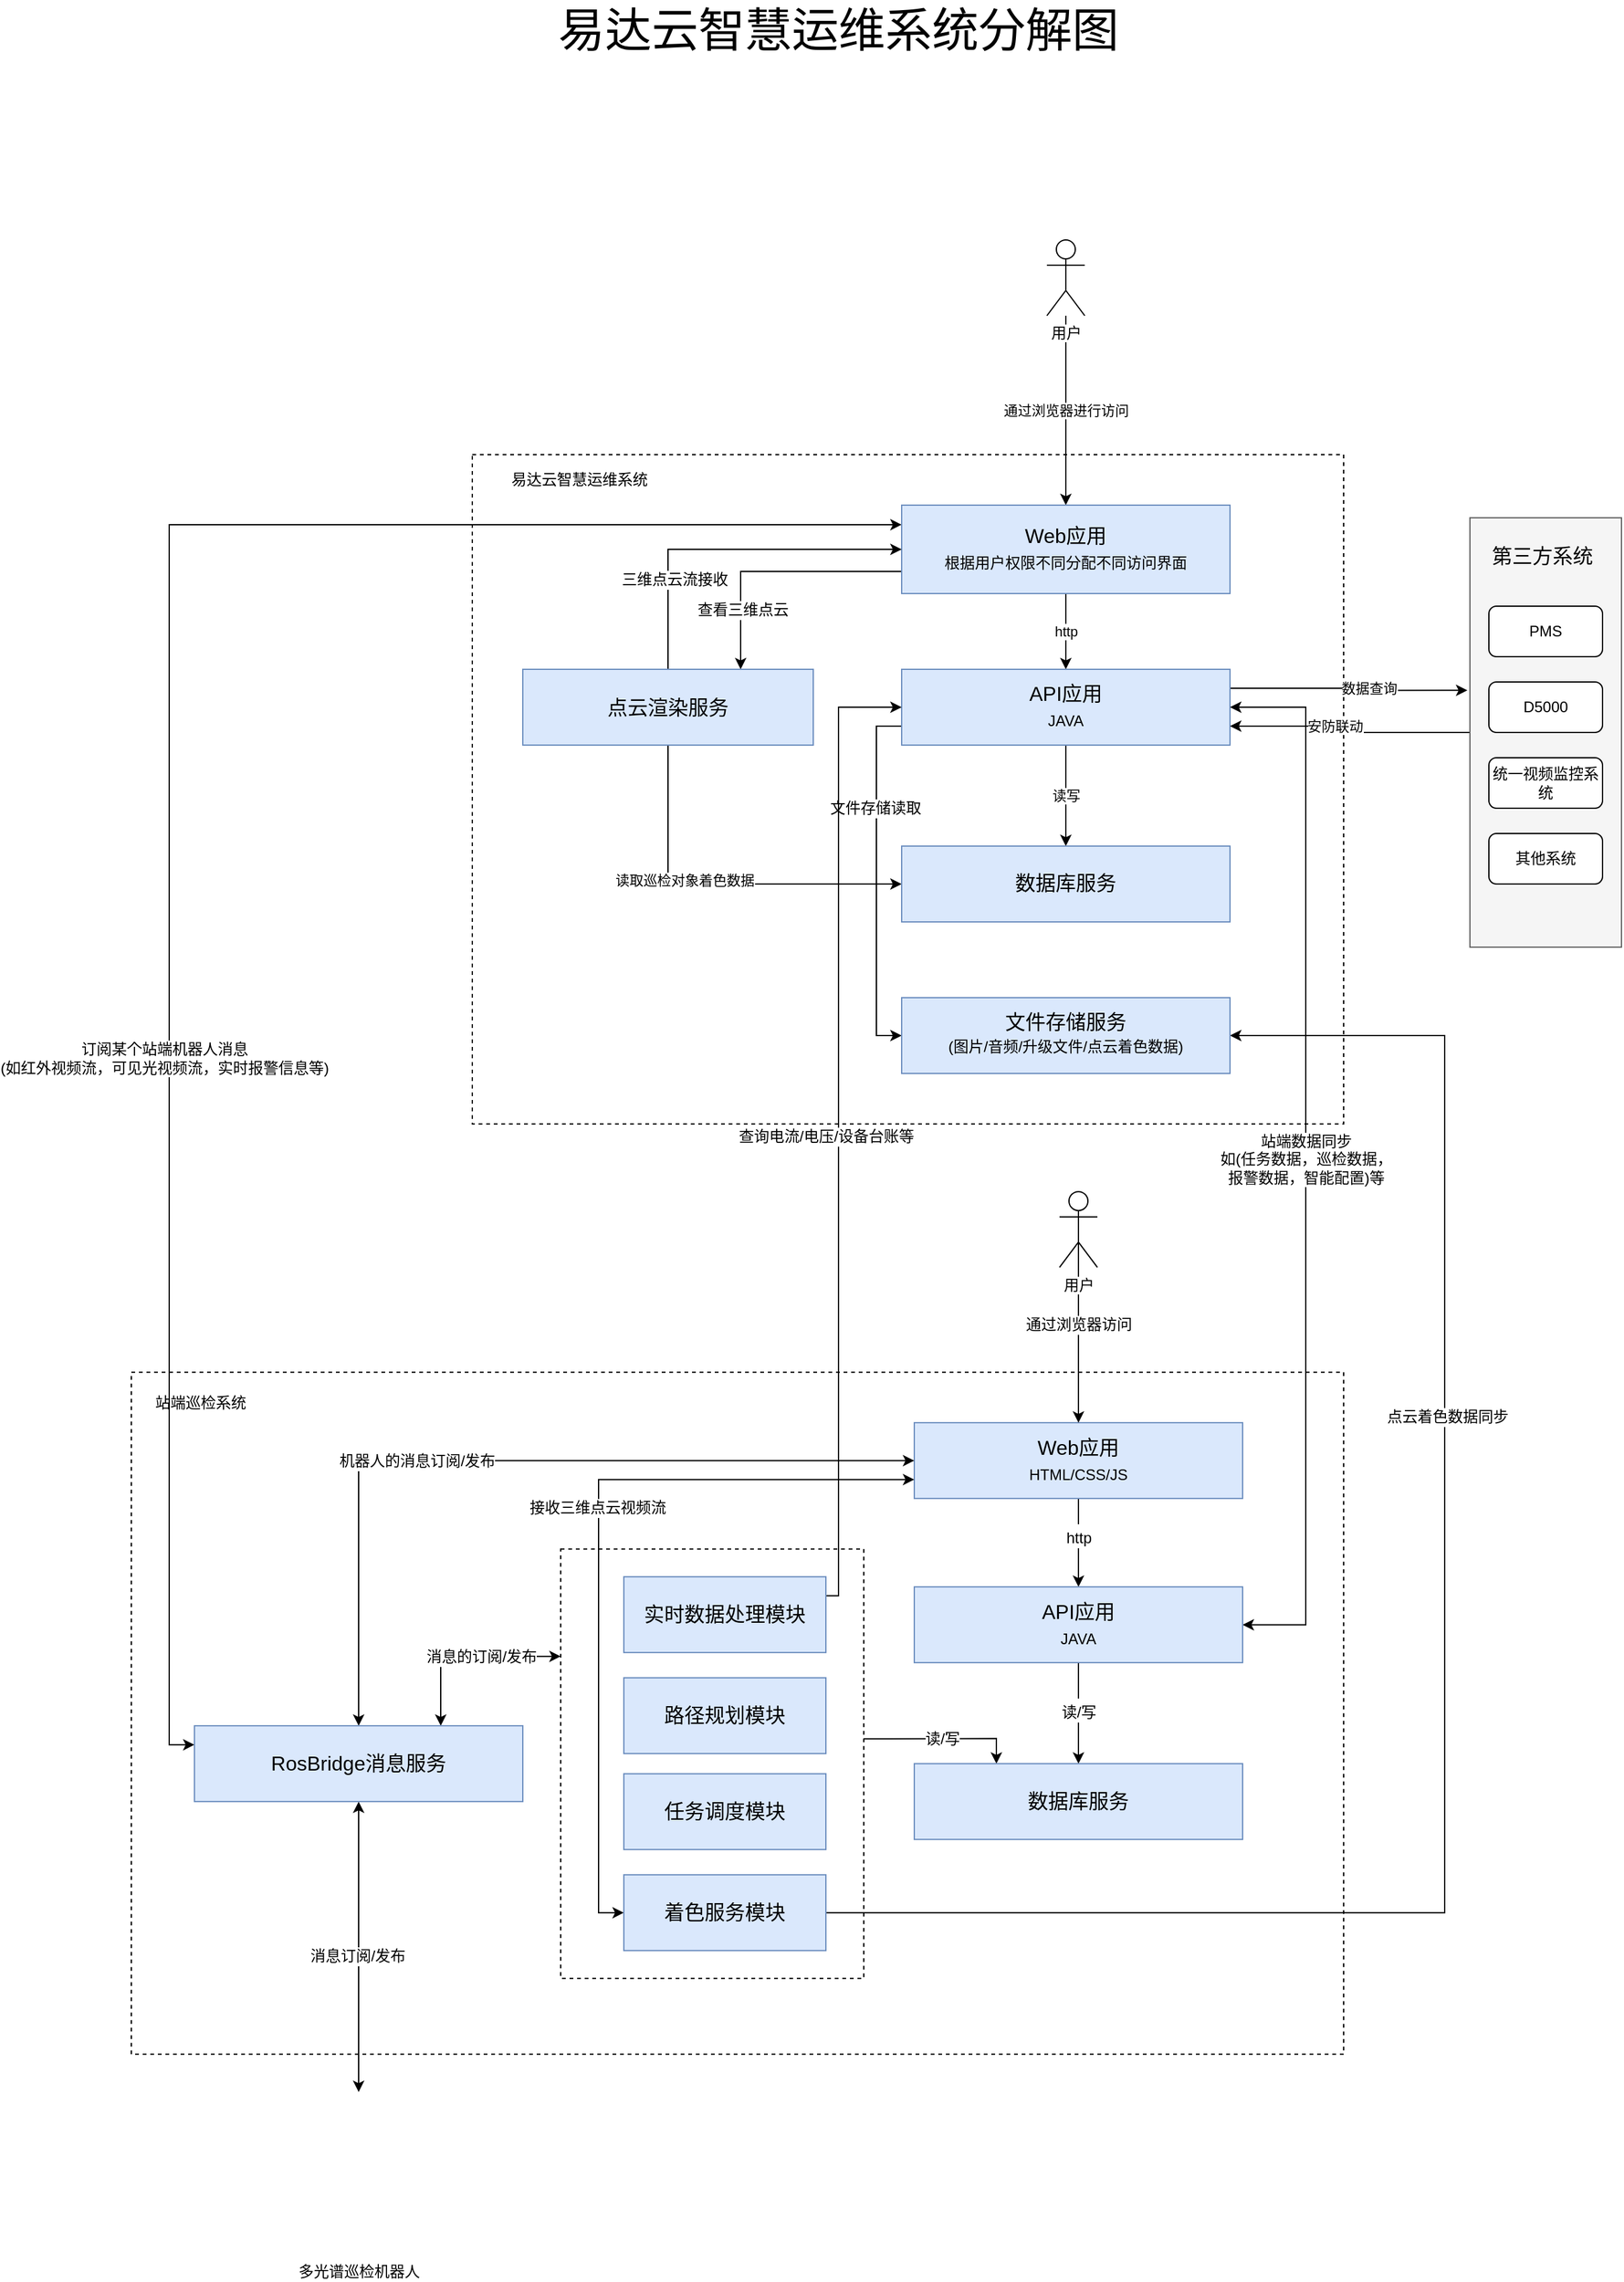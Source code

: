 <mxfile version="13.0.1" type="github">
  <diagram id="XJ8-2Lu72BTsMdCGSrW2" name="第 1 页">
    <mxGraphModel dx="1331" dy="774" grid="1" gridSize="10" guides="1" tooltips="1" connect="1" arrows="1" fold="1" page="1" pageScale="1" pageWidth="700" pageHeight="1000" math="0" shadow="0">
      <root>
        <mxCell id="0" />
        <mxCell id="1" parent="0" />
        <mxCell id="gQ2CgvajjqF3SDFCfg23-27" value="" style="rounded=0;whiteSpace=wrap;html=1;dashed=1;shadow=0;" vertex="1" parent="1">
          <mxGeometry x="140" y="1116.57" width="960" height="540" as="geometry" />
        </mxCell>
        <mxCell id="gQ2CgvajjqF3SDFCfg23-55" style="edgeStyle=orthogonalEdgeStyle;rounded=0;orthogonalLoop=1;jettySize=auto;html=1;exitX=0;exitY=0.25;exitDx=0;exitDy=0;entryX=0.75;entryY=0;entryDx=0;entryDy=0;startArrow=classic;startFill=1;fontSize=12;" edge="1" parent="1" source="gQ2CgvajjqF3SDFCfg23-54" target="gQ2CgvajjqF3SDFCfg23-40">
          <mxGeometry relative="1" as="geometry" />
        </mxCell>
        <mxCell id="gQ2CgvajjqF3SDFCfg23-56" value="消息的订阅/发布" style="edgeLabel;html=1;align=center;verticalAlign=middle;resizable=0;points=[];fontSize=12;" vertex="1" connectable="0" parent="gQ2CgvajjqF3SDFCfg23-55">
          <mxGeometry x="-0.161" relative="1" as="geometry">
            <mxPoint as="offset" />
          </mxGeometry>
        </mxCell>
        <mxCell id="gQ2CgvajjqF3SDFCfg23-57" value="读/写" style="edgeStyle=orthogonalEdgeStyle;rounded=0;orthogonalLoop=1;jettySize=auto;html=1;exitX=0.999;exitY=0.442;exitDx=0;exitDy=0;entryX=0.25;entryY=0;entryDx=0;entryDy=0;startArrow=none;startFill=0;fontSize=12;exitPerimeter=0;" edge="1" parent="1" source="gQ2CgvajjqF3SDFCfg23-54" target="gQ2CgvajjqF3SDFCfg23-32">
          <mxGeometry relative="1" as="geometry" />
        </mxCell>
        <mxCell id="gQ2CgvajjqF3SDFCfg23-54" value="" style="rounded=0;whiteSpace=wrap;html=1;shadow=0;fontSize=12;dashed=1;" vertex="1" parent="1">
          <mxGeometry x="480" y="1256.57" width="240" height="340" as="geometry" />
        </mxCell>
        <mxCell id="gQ2CgvajjqF3SDFCfg23-2" value="" style="rounded=0;whiteSpace=wrap;html=1;dashed=1;shadow=0;" vertex="1" parent="1">
          <mxGeometry x="410" y="390" width="690" height="530" as="geometry" />
        </mxCell>
        <mxCell id="gQ2CgvajjqF3SDFCfg23-4" value="通过浏览器进行访问" style="edgeStyle=orthogonalEdgeStyle;rounded=0;orthogonalLoop=1;jettySize=auto;html=1;" edge="1" parent="1" source="gQ2CgvajjqF3SDFCfg23-1" target="gQ2CgvajjqF3SDFCfg23-3">
          <mxGeometry relative="1" as="geometry" />
        </mxCell>
        <mxCell id="gQ2CgvajjqF3SDFCfg23-1" value="用户" style="shape=umlActor;verticalLabelPosition=bottom;labelBackgroundColor=#ffffff;verticalAlign=top;html=1;outlineConnect=0;" vertex="1" parent="1">
          <mxGeometry x="865" y="220" width="30" height="60" as="geometry" />
        </mxCell>
        <mxCell id="gQ2CgvajjqF3SDFCfg23-7" value="http" style="edgeStyle=orthogonalEdgeStyle;rounded=0;orthogonalLoop=1;jettySize=auto;html=1;exitX=0.5;exitY=1;exitDx=0;exitDy=0;" edge="1" parent="1" source="gQ2CgvajjqF3SDFCfg23-3" target="gQ2CgvajjqF3SDFCfg23-6">
          <mxGeometry relative="1" as="geometry" />
        </mxCell>
        <mxCell id="gQ2CgvajjqF3SDFCfg23-42" value="查看三维点云" style="edgeStyle=orthogonalEdgeStyle;rounded=0;orthogonalLoop=1;jettySize=auto;html=1;exitX=0;exitY=0.75;exitDx=0;exitDy=0;entryX=0.75;entryY=0;entryDx=0;entryDy=0;fontSize=12;" edge="1" parent="1" source="gQ2CgvajjqF3SDFCfg23-3" target="gQ2CgvajjqF3SDFCfg23-15">
          <mxGeometry x="0.081" y="15" relative="1" as="geometry">
            <mxPoint x="-15" y="15" as="offset" />
          </mxGeometry>
        </mxCell>
        <mxCell id="gQ2CgvajjqF3SDFCfg23-45" style="edgeStyle=orthogonalEdgeStyle;rounded=0;orthogonalLoop=1;jettySize=auto;html=1;exitX=0;exitY=0.221;exitDx=0;exitDy=0;entryX=0;entryY=0.25;entryDx=0;entryDy=0;startArrow=classic;startFill=1;fontSize=12;exitPerimeter=0;" edge="1" parent="1" source="gQ2CgvajjqF3SDFCfg23-3" target="gQ2CgvajjqF3SDFCfg23-40">
          <mxGeometry relative="1" as="geometry">
            <Array as="points">
              <mxPoint x="170" y="446" />
              <mxPoint x="170" y="1412" />
            </Array>
          </mxGeometry>
        </mxCell>
        <mxCell id="gQ2CgvajjqF3SDFCfg23-46" value="订阅某个站端机器人消息&lt;br&gt;(如红外视频流，可见光视频流，实时报警信息等)" style="edgeLabel;html=1;align=center;verticalAlign=middle;resizable=0;points=[];fontSize=12;" vertex="1" connectable="0" parent="gQ2CgvajjqF3SDFCfg23-45">
          <mxGeometry x="0.254" y="-4" relative="1" as="geometry">
            <mxPoint y="20.71" as="offset" />
          </mxGeometry>
        </mxCell>
        <mxCell id="gQ2CgvajjqF3SDFCfg23-3" value="&lt;p style=&quot;line-height: 170%&quot;&gt;&lt;font style=&quot;font-size: 16px&quot;&gt;Web应用&lt;/font&gt;&lt;br&gt;根据用户权限不同分配不同访问界面&lt;br&gt;&lt;/p&gt;" style="rounded=0;whiteSpace=wrap;html=1;shadow=0;fillColor=#dae8fc;strokeColor=#6c8ebf;" vertex="1" parent="1">
          <mxGeometry x="750" y="430" width="260" height="70" as="geometry" />
        </mxCell>
        <mxCell id="gQ2CgvajjqF3SDFCfg23-5" value="易达云智慧运维系统" style="text;html=1;strokeColor=none;fillColor=none;align=center;verticalAlign=middle;whiteSpace=wrap;rounded=0;shadow=0;" vertex="1" parent="1">
          <mxGeometry x="430" y="400" width="130" height="20" as="geometry" />
        </mxCell>
        <mxCell id="gQ2CgvajjqF3SDFCfg23-9" value="读写" style="edgeStyle=orthogonalEdgeStyle;rounded=0;orthogonalLoop=1;jettySize=auto;html=1;exitX=0.5;exitY=1;exitDx=0;exitDy=0;entryX=0.5;entryY=0;entryDx=0;entryDy=0;" edge="1" parent="1" source="gQ2CgvajjqF3SDFCfg23-6" target="gQ2CgvajjqF3SDFCfg23-8">
          <mxGeometry relative="1" as="geometry" />
        </mxCell>
        <mxCell id="gQ2CgvajjqF3SDFCfg23-13" style="edgeStyle=orthogonalEdgeStyle;rounded=0;orthogonalLoop=1;jettySize=auto;html=1;exitX=1;exitY=0.25;exitDx=0;exitDy=0;entryX=-0.017;entryY=0.402;entryDx=0;entryDy=0;entryPerimeter=0;" edge="1" parent="1" source="gQ2CgvajjqF3SDFCfg23-6" target="gQ2CgvajjqF3SDFCfg23-10">
          <mxGeometry relative="1" as="geometry" />
        </mxCell>
        <mxCell id="gQ2CgvajjqF3SDFCfg23-14" value="数据查询" style="edgeLabel;html=1;align=center;verticalAlign=middle;resizable=0;points=[];" vertex="1" connectable="0" parent="gQ2CgvajjqF3SDFCfg23-13">
          <mxGeometry x="0.377" y="2" relative="1" as="geometry">
            <mxPoint x="-18.63" y="0.32" as="offset" />
          </mxGeometry>
        </mxCell>
        <mxCell id="gQ2CgvajjqF3SDFCfg23-70" style="edgeStyle=orthogonalEdgeStyle;rounded=0;orthogonalLoop=1;jettySize=auto;html=1;exitX=0;exitY=0.75;exitDx=0;exitDy=0;entryX=0;entryY=0.5;entryDx=0;entryDy=0;startArrow=none;startFill=0;endArrow=classic;endFill=1;fontSize=12;" edge="1" parent="1" source="gQ2CgvajjqF3SDFCfg23-6" target="gQ2CgvajjqF3SDFCfg23-69">
          <mxGeometry relative="1" as="geometry" />
        </mxCell>
        <mxCell id="gQ2CgvajjqF3SDFCfg23-71" value="文件存储读取" style="edgeLabel;html=1;align=center;verticalAlign=middle;resizable=0;points=[];fontSize=12;" vertex="1" connectable="0" parent="gQ2CgvajjqF3SDFCfg23-70">
          <mxGeometry x="-0.131" y="-1" relative="1" as="geometry">
            <mxPoint y="-39.29" as="offset" />
          </mxGeometry>
        </mxCell>
        <mxCell id="gQ2CgvajjqF3SDFCfg23-6" value="&lt;p style=&quot;line-height: 160%&quot;&gt;&lt;font style=&quot;font-size: 16px&quot;&gt;API应用&lt;/font&gt;&lt;br&gt;JAVA&lt;/p&gt;" style="rounded=0;whiteSpace=wrap;html=1;shadow=0;fillColor=#dae8fc;strokeColor=#6c8ebf;" vertex="1" parent="1">
          <mxGeometry x="750" y="560" width="260" height="60" as="geometry" />
        </mxCell>
        <mxCell id="gQ2CgvajjqF3SDFCfg23-11" style="edgeStyle=orthogonalEdgeStyle;rounded=0;orthogonalLoop=1;jettySize=auto;html=1;exitX=0;exitY=0.5;exitDx=0;exitDy=0;entryX=1;entryY=0.75;entryDx=0;entryDy=0;" edge="1" parent="1" source="gQ2CgvajjqF3SDFCfg23-10" target="gQ2CgvajjqF3SDFCfg23-6">
          <mxGeometry relative="1" as="geometry" />
        </mxCell>
        <mxCell id="gQ2CgvajjqF3SDFCfg23-12" value="安防联动" style="edgeLabel;html=1;align=center;verticalAlign=middle;resizable=0;points=[];" vertex="1" connectable="0" parent="gQ2CgvajjqF3SDFCfg23-11">
          <mxGeometry x="0.152" y="-2" relative="1" as="geometry">
            <mxPoint y="2" as="offset" />
          </mxGeometry>
        </mxCell>
        <mxCell id="gQ2CgvajjqF3SDFCfg23-10" value="" style="rounded=0;whiteSpace=wrap;html=1;shadow=0;fillColor=#f5f5f5;strokeColor=#666666;fontColor=#333333;" vertex="1" parent="1">
          <mxGeometry x="1200" y="440" width="120" height="340" as="geometry" />
        </mxCell>
        <mxCell id="gQ2CgvajjqF3SDFCfg23-16" style="edgeStyle=orthogonalEdgeStyle;rounded=0;orthogonalLoop=1;jettySize=auto;html=1;exitX=0.5;exitY=1;exitDx=0;exitDy=0;entryX=0;entryY=0.5;entryDx=0;entryDy=0;" edge="1" parent="1" source="gQ2CgvajjqF3SDFCfg23-15" target="gQ2CgvajjqF3SDFCfg23-8">
          <mxGeometry relative="1" as="geometry" />
        </mxCell>
        <mxCell id="gQ2CgvajjqF3SDFCfg23-21" value="读取巡检对象着色数据" style="edgeLabel;html=1;align=center;verticalAlign=middle;resizable=0;points=[];" vertex="1" connectable="0" parent="gQ2CgvajjqF3SDFCfg23-16">
          <mxGeometry x="-0.169" y="3" relative="1" as="geometry">
            <mxPoint as="offset" />
          </mxGeometry>
        </mxCell>
        <mxCell id="gQ2CgvajjqF3SDFCfg23-18" style="edgeStyle=orthogonalEdgeStyle;rounded=0;orthogonalLoop=1;jettySize=auto;html=1;exitX=0.5;exitY=0;exitDx=0;exitDy=0;entryX=0;entryY=0.5;entryDx=0;entryDy=0;" edge="1" parent="1" source="gQ2CgvajjqF3SDFCfg23-15" target="gQ2CgvajjqF3SDFCfg23-3">
          <mxGeometry relative="1" as="geometry" />
        </mxCell>
        <mxCell id="gQ2CgvajjqF3SDFCfg23-19" value="&lt;font style=&quot;font-size: 12px&quot;&gt;三维点云流接收&lt;/font&gt;" style="edgeLabel;html=1;align=center;verticalAlign=middle;resizable=0;points=[];" vertex="1" connectable="0" parent="gQ2CgvajjqF3SDFCfg23-18">
          <mxGeometry x="-0.231" y="-28" relative="1" as="geometry">
            <mxPoint x="-8" y="-4" as="offset" />
          </mxGeometry>
        </mxCell>
        <mxCell id="gQ2CgvajjqF3SDFCfg23-15" value="&lt;font style=&quot;font-size: 16px&quot;&gt;点云渲染服务&lt;/font&gt;" style="rounded=0;whiteSpace=wrap;html=1;shadow=0;fillColor=#dae8fc;strokeColor=#6c8ebf;" vertex="1" parent="1">
          <mxGeometry x="450" y="560" width="230" height="60" as="geometry" />
        </mxCell>
        <mxCell id="gQ2CgvajjqF3SDFCfg23-22" value="PMS" style="rounded=1;whiteSpace=wrap;html=1;shadow=0;" vertex="1" parent="1">
          <mxGeometry x="1215" y="510" width="90" height="40" as="geometry" />
        </mxCell>
        <mxCell id="gQ2CgvajjqF3SDFCfg23-23" value="D5000" style="rounded=1;whiteSpace=wrap;html=1;shadow=0;" vertex="1" parent="1">
          <mxGeometry x="1215" y="570" width="90" height="40" as="geometry" />
        </mxCell>
        <mxCell id="gQ2CgvajjqF3SDFCfg23-24" value="统一视频监控系统" style="rounded=1;whiteSpace=wrap;html=1;shadow=0;" vertex="1" parent="1">
          <mxGeometry x="1215" y="630" width="90" height="40" as="geometry" />
        </mxCell>
        <mxCell id="gQ2CgvajjqF3SDFCfg23-25" value="第三方系统" style="text;html=1;strokeColor=none;fillColor=none;align=center;verticalAlign=middle;whiteSpace=wrap;rounded=0;shadow=0;fontSize=16;" vertex="1" parent="1">
          <mxGeometry x="1210" y="460" width="95" height="20" as="geometry" />
        </mxCell>
        <mxCell id="gQ2CgvajjqF3SDFCfg23-26" value="其他系统" style="rounded=1;whiteSpace=wrap;html=1;shadow=0;" vertex="1" parent="1">
          <mxGeometry x="1215" y="690" width="90" height="40" as="geometry" />
        </mxCell>
        <mxCell id="gQ2CgvajjqF3SDFCfg23-29" value="站端巡检系统" style="text;html=1;strokeColor=none;fillColor=none;align=center;verticalAlign=middle;whiteSpace=wrap;rounded=0;shadow=0;" vertex="1" parent="1">
          <mxGeometry x="150" y="1130.57" width="90" height="20" as="geometry" />
        </mxCell>
        <mxCell id="gQ2CgvajjqF3SDFCfg23-33" style="edgeStyle=orthogonalEdgeStyle;rounded=0;orthogonalLoop=1;jettySize=auto;html=1;exitX=0.5;exitY=1;exitDx=0;exitDy=0;entryX=0.5;entryY=0;entryDx=0;entryDy=0;fontSize=16;" edge="1" parent="1" source="gQ2CgvajjqF3SDFCfg23-30" target="gQ2CgvajjqF3SDFCfg23-31">
          <mxGeometry relative="1" as="geometry" />
        </mxCell>
        <mxCell id="gQ2CgvajjqF3SDFCfg23-35" value="&lt;font style=&quot;font-size: 12px&quot;&gt;http&lt;/font&gt;" style="edgeLabel;html=1;align=center;verticalAlign=middle;resizable=0;points=[];fontSize=16;" vertex="1" connectable="0" parent="gQ2CgvajjqF3SDFCfg23-33">
          <mxGeometry x="-0.151" relative="1" as="geometry">
            <mxPoint as="offset" />
          </mxGeometry>
        </mxCell>
        <mxCell id="gQ2CgvajjqF3SDFCfg23-30" value="&lt;p style=&quot;line-height: 170%&quot;&gt;&lt;font style=&quot;font-size: 16px&quot;&gt;Web应用&lt;/font&gt;&lt;br&gt;HTML/CSS/JS&lt;/p&gt;" style="rounded=0;whiteSpace=wrap;html=1;shadow=0;fillColor=#dae8fc;strokeColor=#6c8ebf;" vertex="1" parent="1">
          <mxGeometry x="760" y="1156.57" width="260" height="60" as="geometry" />
        </mxCell>
        <mxCell id="gQ2CgvajjqF3SDFCfg23-34" style="edgeStyle=orthogonalEdgeStyle;rounded=0;orthogonalLoop=1;jettySize=auto;html=1;exitX=0.5;exitY=1;exitDx=0;exitDy=0;entryX=0.5;entryY=0;entryDx=0;entryDy=0;fontSize=16;" edge="1" parent="1" source="gQ2CgvajjqF3SDFCfg23-31" target="gQ2CgvajjqF3SDFCfg23-32">
          <mxGeometry relative="1" as="geometry" />
        </mxCell>
        <mxCell id="gQ2CgvajjqF3SDFCfg23-36" value="&lt;font style=&quot;font-size: 12px&quot;&gt;读/写&lt;/font&gt;" style="edgeLabel;html=1;align=center;verticalAlign=middle;resizable=0;points=[];fontSize=16;" vertex="1" connectable="0" parent="gQ2CgvajjqF3SDFCfg23-34">
          <mxGeometry x="-0.079" relative="1" as="geometry">
            <mxPoint as="offset" />
          </mxGeometry>
        </mxCell>
        <mxCell id="gQ2CgvajjqF3SDFCfg23-50" value="站端数据同步&lt;br&gt;如(任务数据，巡检数据，&lt;br&gt;报警数据，智能配置)等" style="edgeStyle=orthogonalEdgeStyle;rounded=0;orthogonalLoop=1;jettySize=auto;html=1;exitX=1;exitY=0.5;exitDx=0;exitDy=0;entryX=1;entryY=0.5;entryDx=0;entryDy=0;startArrow=classic;startFill=1;fontSize=12;endArrow=classic;endFill=1;" edge="1" parent="1" source="gQ2CgvajjqF3SDFCfg23-31" target="gQ2CgvajjqF3SDFCfg23-6">
          <mxGeometry relative="1" as="geometry">
            <Array as="points">
              <mxPoint x="1070" y="1317" />
              <mxPoint x="1070" y="590" />
            </Array>
          </mxGeometry>
        </mxCell>
        <mxCell id="gQ2CgvajjqF3SDFCfg23-31" value="&lt;p style=&quot;line-height: 160%&quot;&gt;&lt;font style=&quot;font-size: 16px&quot;&gt;API应用&lt;/font&gt;&lt;br&gt;JAVA&lt;/p&gt;" style="rounded=0;whiteSpace=wrap;html=1;shadow=0;fillColor=#dae8fc;strokeColor=#6c8ebf;" vertex="1" parent="1">
          <mxGeometry x="760" y="1286.57" width="260" height="60" as="geometry" />
        </mxCell>
        <mxCell id="gQ2CgvajjqF3SDFCfg23-32" value="&lt;p style=&quot;line-height: 160%&quot;&gt;&lt;span style=&quot;font-size: 16px&quot;&gt;数据库服务&lt;/span&gt;&lt;/p&gt;" style="rounded=0;whiteSpace=wrap;html=1;shadow=0;fillColor=#dae8fc;strokeColor=#6c8ebf;" vertex="1" parent="1">
          <mxGeometry x="760" y="1426.57" width="260" height="60" as="geometry" />
        </mxCell>
        <mxCell id="gQ2CgvajjqF3SDFCfg23-38" style="edgeStyle=orthogonalEdgeStyle;rounded=0;orthogonalLoop=1;jettySize=auto;html=1;exitX=0.5;exitY=0.5;exitDx=0;exitDy=0;exitPerimeter=0;fontSize=16;" edge="1" parent="1" source="gQ2CgvajjqF3SDFCfg23-37" target="gQ2CgvajjqF3SDFCfg23-30">
          <mxGeometry relative="1" as="geometry" />
        </mxCell>
        <mxCell id="gQ2CgvajjqF3SDFCfg23-39" value="通过浏览器访问" style="edgeLabel;html=1;align=center;verticalAlign=middle;resizable=0;points=[];fontSize=12;" vertex="1" connectable="0" parent="gQ2CgvajjqF3SDFCfg23-38">
          <mxGeometry x="-0.012" relative="1" as="geometry">
            <mxPoint as="offset" />
          </mxGeometry>
        </mxCell>
        <mxCell id="gQ2CgvajjqF3SDFCfg23-37" value="用户" style="shape=umlActor;verticalLabelPosition=bottom;labelBackgroundColor=#ffffff;verticalAlign=top;html=1;outlineConnect=0;" vertex="1" parent="1">
          <mxGeometry x="875" y="973.57" width="30" height="60" as="geometry" />
        </mxCell>
        <mxCell id="gQ2CgvajjqF3SDFCfg23-41" style="edgeStyle=orthogonalEdgeStyle;rounded=0;orthogonalLoop=1;jettySize=auto;html=1;exitX=0.5;exitY=0;exitDx=0;exitDy=0;entryX=0;entryY=0.5;entryDx=0;entryDy=0;fontSize=12;startArrow=classic;startFill=1;" edge="1" parent="1" source="gQ2CgvajjqF3SDFCfg23-40" target="gQ2CgvajjqF3SDFCfg23-30">
          <mxGeometry relative="1" as="geometry" />
        </mxCell>
        <mxCell id="gQ2CgvajjqF3SDFCfg23-43" value="机器人的消息订阅/发布" style="edgeLabel;html=1;align=center;verticalAlign=middle;resizable=0;points=[];fontSize=12;" vertex="1" connectable="0" parent="gQ2CgvajjqF3SDFCfg23-41">
          <mxGeometry x="-0.231" y="-6" relative="1" as="geometry">
            <mxPoint x="6" y="-6" as="offset" />
          </mxGeometry>
        </mxCell>
        <mxCell id="gQ2CgvajjqF3SDFCfg23-61" style="edgeStyle=orthogonalEdgeStyle;rounded=0;orthogonalLoop=1;jettySize=auto;html=1;exitX=0.5;exitY=1;exitDx=0;exitDy=0;entryX=0.5;entryY=0;entryDx=0;entryDy=0;startArrow=classic;startFill=1;endArrow=classic;endFill=1;fontSize=12;" edge="1" parent="1" source="gQ2CgvajjqF3SDFCfg23-40" target="gQ2CgvajjqF3SDFCfg23-60">
          <mxGeometry relative="1" as="geometry" />
        </mxCell>
        <mxCell id="gQ2CgvajjqF3SDFCfg23-62" value="消息订阅/发布" style="edgeLabel;html=1;align=center;verticalAlign=middle;resizable=0;points=[];fontSize=12;" vertex="1" connectable="0" parent="gQ2CgvajjqF3SDFCfg23-61">
          <mxGeometry x="0.066" y="-1" relative="1" as="geometry">
            <mxPoint as="offset" />
          </mxGeometry>
        </mxCell>
        <mxCell id="gQ2CgvajjqF3SDFCfg23-40" value="&lt;p style=&quot;line-height: 160%&quot;&gt;&lt;span style=&quot;font-size: 16px&quot;&gt;RosBridge消息服务&lt;/span&gt;&lt;/p&gt;" style="rounded=0;whiteSpace=wrap;html=1;shadow=0;fillColor=#dae8fc;strokeColor=#6c8ebf;" vertex="1" parent="1">
          <mxGeometry x="190" y="1396.57" width="260" height="60" as="geometry" />
        </mxCell>
        <mxCell id="gQ2CgvajjqF3SDFCfg23-48" value="&lt;p style=&quot;line-height: 160%&quot;&gt;&lt;span style=&quot;font-size: 16px&quot;&gt;任务调度模块&lt;/span&gt;&lt;/p&gt;" style="rounded=0;whiteSpace=wrap;html=1;shadow=0;fillColor=#dae8fc;strokeColor=#6c8ebf;" vertex="1" parent="1">
          <mxGeometry x="530" y="1434.57" width="160" height="60" as="geometry" />
        </mxCell>
        <mxCell id="gQ2CgvajjqF3SDFCfg23-49" value="&lt;p style=&quot;line-height: 160%&quot;&gt;&lt;span style=&quot;font-size: 16px&quot;&gt;路径规划模块&lt;/span&gt;&lt;/p&gt;" style="rounded=0;whiteSpace=wrap;html=1;shadow=0;fillColor=#dae8fc;strokeColor=#6c8ebf;" vertex="1" parent="1">
          <mxGeometry x="530" y="1358.57" width="160" height="60" as="geometry" />
        </mxCell>
        <mxCell id="gQ2CgvajjqF3SDFCfg23-52" style="edgeStyle=orthogonalEdgeStyle;rounded=0;orthogonalLoop=1;jettySize=auto;html=1;exitX=0;exitY=0.5;exitDx=0;exitDy=0;entryX=0;entryY=0.75;entryDx=0;entryDy=0;startArrow=classic;startFill=1;fontSize=12;" edge="1" parent="1" source="gQ2CgvajjqF3SDFCfg23-51" target="gQ2CgvajjqF3SDFCfg23-30">
          <mxGeometry relative="1" as="geometry" />
        </mxCell>
        <mxCell id="gQ2CgvajjqF3SDFCfg23-53" value="接收三维点云视频流" style="edgeLabel;html=1;align=center;verticalAlign=middle;resizable=0;points=[];fontSize=12;" vertex="1" connectable="0" parent="gQ2CgvajjqF3SDFCfg23-52">
          <mxGeometry x="-0.112" y="1" relative="1" as="geometry">
            <mxPoint y="-69.33" as="offset" />
          </mxGeometry>
        </mxCell>
        <mxCell id="gQ2CgvajjqF3SDFCfg23-58" style="edgeStyle=orthogonalEdgeStyle;rounded=0;orthogonalLoop=1;jettySize=auto;html=1;exitX=1;exitY=0.5;exitDx=0;exitDy=0;startArrow=none;startFill=0;endArrow=classic;endFill=1;fontSize=12;entryX=1;entryY=0.5;entryDx=0;entryDy=0;" edge="1" parent="1" source="gQ2CgvajjqF3SDFCfg23-51" target="gQ2CgvajjqF3SDFCfg23-69">
          <mxGeometry relative="1" as="geometry">
            <mxPoint x="1170" y="1041.429" as="targetPoint" />
            <Array as="points">
              <mxPoint x="1180" y="1545" />
              <mxPoint x="1180" y="850" />
            </Array>
          </mxGeometry>
        </mxCell>
        <mxCell id="gQ2CgvajjqF3SDFCfg23-59" value="点云着色数据同步" style="edgeLabel;html=1;align=center;verticalAlign=middle;resizable=0;points=[];fontSize=12;" vertex="1" connectable="0" parent="gQ2CgvajjqF3SDFCfg23-58">
          <mxGeometry x="0.304" y="-2" relative="1" as="geometry">
            <mxPoint as="offset" />
          </mxGeometry>
        </mxCell>
        <mxCell id="gQ2CgvajjqF3SDFCfg23-51" value="&lt;p style=&quot;line-height: 160%&quot;&gt;&lt;span style=&quot;font-size: 16px&quot;&gt;着色服务模块&lt;/span&gt;&lt;/p&gt;" style="rounded=0;whiteSpace=wrap;html=1;shadow=0;fillColor=#dae8fc;strokeColor=#6c8ebf;" vertex="1" parent="1">
          <mxGeometry x="530" y="1514.57" width="160" height="60" as="geometry" />
        </mxCell>
        <mxCell id="gQ2CgvajjqF3SDFCfg23-60" value="多光谱巡检机器人" style="shape=image;html=1;verticalAlign=top;verticalLabelPosition=bottom;labelBackgroundColor=#ffffff;imageAspect=0;aspect=fixed;image=https://cdn2.iconfinder.com/data/icons/walle/128/basket_empty.png;shadow=0;dashed=1;fontSize=12;" vertex="1" parent="1">
          <mxGeometry x="256" y="1686.57" width="128" height="128" as="geometry" />
        </mxCell>
        <mxCell id="gQ2CgvajjqF3SDFCfg23-63" value="易达云智慧运维系统分解图" style="text;html=1;strokeColor=none;fillColor=none;align=center;verticalAlign=middle;whiteSpace=wrap;rounded=0;shadow=0;dashed=1;fontSize=37;strokeWidth=36;" vertex="1" parent="1">
          <mxGeometry x="350" y="30" width="700" height="50" as="geometry" />
        </mxCell>
        <mxCell id="gQ2CgvajjqF3SDFCfg23-65" style="edgeStyle=orthogonalEdgeStyle;rounded=0;orthogonalLoop=1;jettySize=auto;html=1;exitX=1;exitY=0.25;exitDx=0;exitDy=0;entryX=0;entryY=0.5;entryDx=0;entryDy=0;startArrow=none;startFill=0;endArrow=classic;endFill=1;fontSize=37;" edge="1" parent="1" source="gQ2CgvajjqF3SDFCfg23-64" target="gQ2CgvajjqF3SDFCfg23-6">
          <mxGeometry relative="1" as="geometry">
            <Array as="points">
              <mxPoint x="700" y="1294" />
              <mxPoint x="700" y="590" />
            </Array>
          </mxGeometry>
        </mxCell>
        <mxCell id="gQ2CgvajjqF3SDFCfg23-66" value="查询电流/电压/设备台账等" style="edgeLabel;html=1;align=center;verticalAlign=middle;resizable=0;points=[];fontSize=12;" vertex="1" connectable="0" parent="gQ2CgvajjqF3SDFCfg23-65">
          <mxGeometry x="-0.028" y="-2" relative="1" as="geometry">
            <mxPoint x="-12.02" y="-3" as="offset" />
          </mxGeometry>
        </mxCell>
        <mxCell id="gQ2CgvajjqF3SDFCfg23-64" value="&lt;p style=&quot;line-height: 160%&quot;&gt;&lt;span style=&quot;font-size: 16px&quot;&gt;实时数据处理模块&lt;/span&gt;&lt;/p&gt;" style="rounded=0;whiteSpace=wrap;html=1;shadow=0;fillColor=#dae8fc;strokeColor=#6c8ebf;" vertex="1" parent="1">
          <mxGeometry x="530" y="1278.57" width="160" height="60" as="geometry" />
        </mxCell>
        <mxCell id="gQ2CgvajjqF3SDFCfg23-8" value="&lt;p style=&quot;line-height: 160%&quot;&gt;&lt;span style=&quot;font-size: 16px&quot;&gt;数据库服务&lt;/span&gt;&lt;/p&gt;" style="rounded=0;whiteSpace=wrap;html=1;shadow=0;fillColor=#dae8fc;strokeColor=#6c8ebf;" vertex="1" parent="1">
          <mxGeometry x="750" y="700" width="260" height="60" as="geometry" />
        </mxCell>
        <mxCell id="gQ2CgvajjqF3SDFCfg23-69" value="&lt;font&gt;&lt;span style=&quot;font-size: 16px&quot;&gt;文件存储服务&lt;/span&gt;&lt;br&gt;&lt;font style=&quot;font-size: 12px ; line-height: 180%&quot;&gt;(图片/音频/升级文件/点云着色数据)&lt;/font&gt;&lt;br&gt;&lt;/font&gt;" style="rounded=0;whiteSpace=wrap;html=1;shadow=0;strokeWidth=1;fontSize=12;strokeColor=#6c8ebf;fillColor=#dae8fc;" vertex="1" parent="1">
          <mxGeometry x="750" y="820" width="260" height="60" as="geometry" />
        </mxCell>
      </root>
    </mxGraphModel>
  </diagram>
</mxfile>
